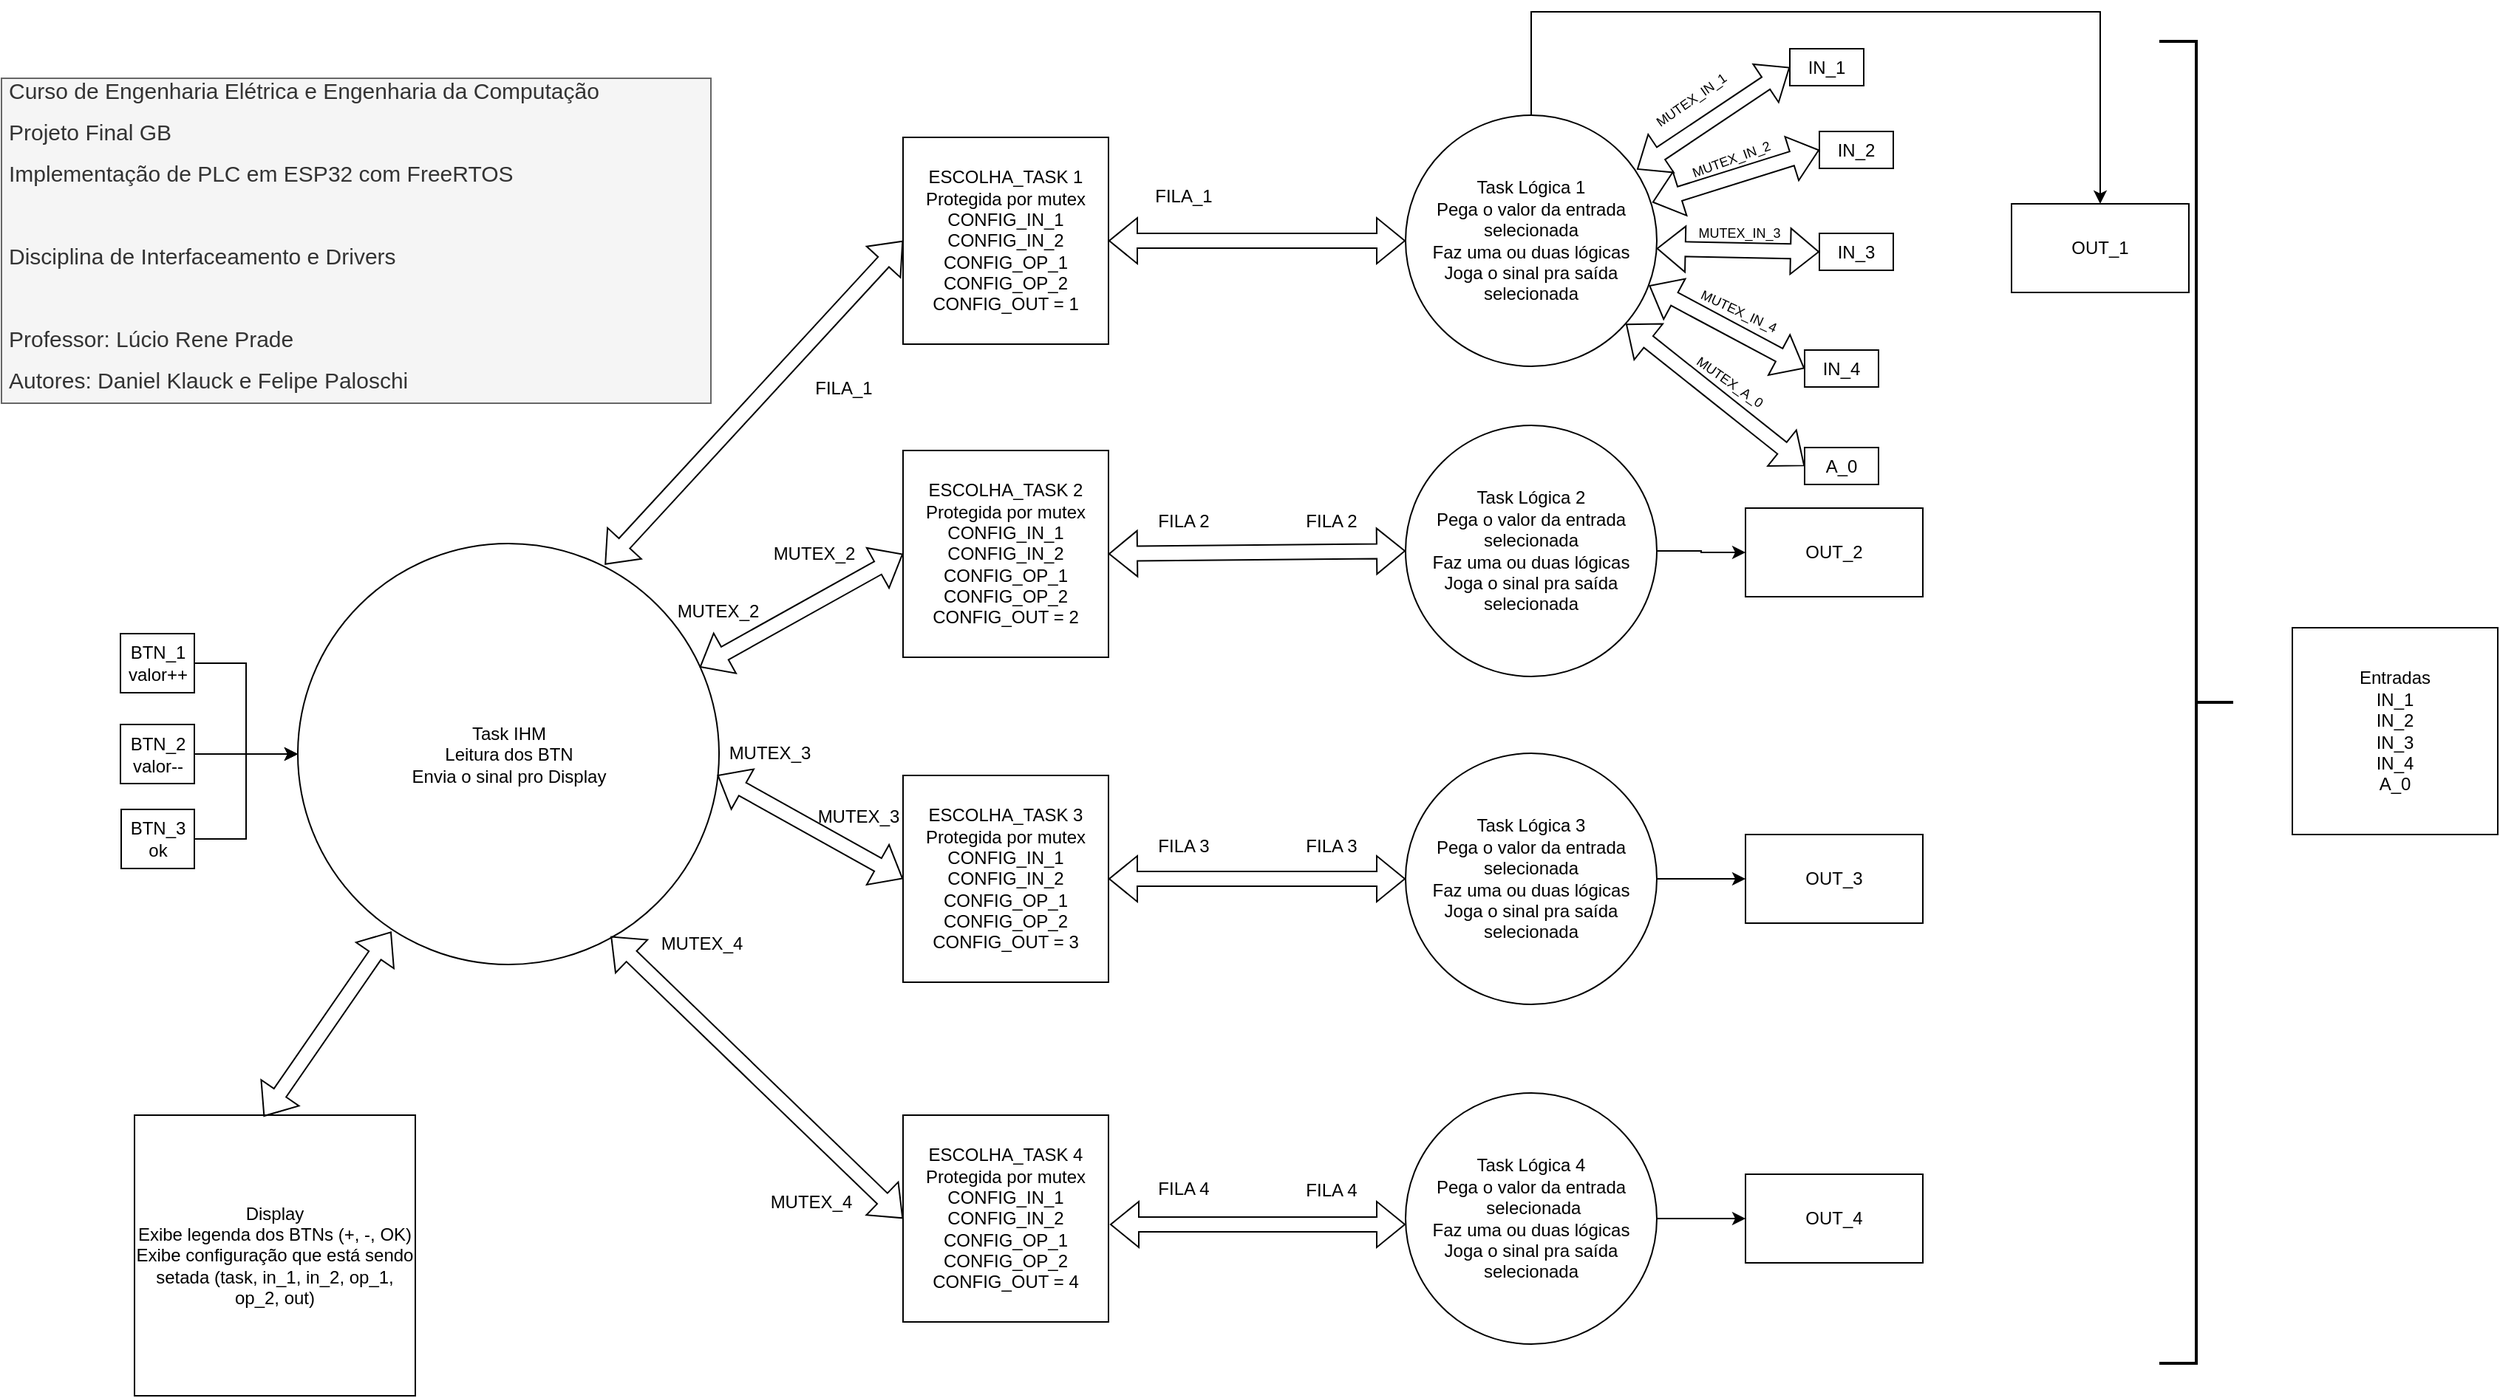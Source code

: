 <mxfile version="21.3.8" type="github">
  <diagram name="Página-1" id="CQQQ1_xxynBM_lZkvn02">
    <mxGraphModel dx="1974" dy="1803" grid="1" gridSize="10" guides="1" tooltips="1" connect="1" arrows="1" fold="1" page="1" pageScale="1" pageWidth="827" pageHeight="1169" math="0" shadow="0">
      <root>
        <mxCell id="0" />
        <mxCell id="1" parent="0" />
        <mxCell id="xhrllQ4y0iZZigfFHR5F-74" value="&lt;h1 style=&quot;font-size: 15px;&quot;&gt;&lt;span style=&quot;font-weight: normal;&quot;&gt;&lt;font style=&quot;font-size: 15px;&quot;&gt;Curso de Engenharia Elétrica e Engenharia da Computação&lt;/font&gt;&lt;/span&gt;&lt;/h1&gt;&lt;h1 style=&quot;font-size: 15px;&quot;&gt;&lt;span style=&quot;font-weight: normal;&quot;&gt;&lt;font style=&quot;font-size: 15px;&quot;&gt;Projeto Final GB&lt;/font&gt;&lt;/span&gt;&lt;/h1&gt;&lt;h1 style=&quot;font-size: 15px;&quot;&gt;&lt;span style=&quot;font-weight: normal;&quot;&gt;&lt;font style=&quot;font-size: 15px;&quot;&gt;Implementação de PLC em ESP32 com FreeRTOS&amp;nbsp;&lt;/font&gt;&lt;/span&gt;&lt;/h1&gt;&lt;h1 style=&quot;font-size: 15px;&quot;&gt;&lt;span style=&quot;font-weight: normal;&quot;&gt;&lt;font style=&quot;font-size: 15px;&quot;&gt;&amp;nbsp; &amp;nbsp; &amp;nbsp;&amp;nbsp;&lt;/font&gt;&lt;/span&gt;&lt;/h1&gt;&lt;h1 style=&quot;font-size: 15px;&quot;&gt;&lt;span style=&quot;font-weight: normal;&quot;&gt;&lt;font style=&quot;font-size: 15px;&quot;&gt;Disciplina de Interfaceamento e Drivers&lt;/font&gt;&lt;/span&gt;&lt;/h1&gt;&lt;h1 style=&quot;font-size: 15px;&quot;&gt;&lt;span style=&quot;font-weight: normal;&quot;&gt;&lt;font style=&quot;font-size: 15px;&quot;&gt;&amp;nbsp; &amp;nbsp;&lt;/font&gt;&lt;/span&gt;&lt;/h1&gt;&lt;h1 style=&quot;font-size: 15px;&quot;&gt;&lt;span style=&quot;font-weight: normal;&quot;&gt;&lt;font style=&quot;font-size: 15px;&quot;&gt;Professor: Lúcio Rene Prade&lt;/font&gt;&lt;/span&gt;&lt;/h1&gt;&lt;h1 style=&quot;font-size: 15px;&quot;&gt;&lt;span style=&quot;font-weight: normal;&quot;&gt;&lt;font style=&quot;font-size: 15px;&quot;&gt;Autores: Daniel Klauck e Felipe Paloschi&lt;/font&gt;&lt;/span&gt;&lt;/h1&gt;" style="text;html=1;strokeColor=#666666;fillColor=#f5f5f5;spacing=5;spacingTop=-20;whiteSpace=wrap;overflow=hidden;rounded=0;fontColor=#333333;" parent="1" vertex="1">
          <mxGeometry x="-90" y="35" width="480" height="220" as="geometry" />
        </mxCell>
        <mxCell id="xhrllQ4y0iZZigfFHR5F-16" value="Task IHM&lt;br&gt;Leitura dos BTN&lt;br&gt;Envia o sinal pro Display" style="ellipse;whiteSpace=wrap;html=1;aspect=fixed;" parent="1" vertex="1">
          <mxGeometry x="110.5" y="350" width="285" height="285" as="geometry" />
        </mxCell>
        <mxCell id="JOMztkwg43JhN15iyIVN-18" style="edgeStyle=orthogonalEdgeStyle;rounded=0;orthogonalLoop=1;jettySize=auto;html=1;exitX=0.5;exitY=0;exitDx=0;exitDy=0;entryX=0.5;entryY=0;entryDx=0;entryDy=0;" edge="1" parent="1" source="xhrllQ4y0iZZigfFHR5F-19" target="JOMztkwg43JhN15iyIVN-3">
          <mxGeometry relative="1" as="geometry">
            <Array as="points">
              <mxPoint x="945" y="-10" />
              <mxPoint x="1330" y="-10" />
            </Array>
          </mxGeometry>
        </mxCell>
        <mxCell id="xhrllQ4y0iZZigfFHR5F-19" value="Task Lógica 1&lt;br&gt;Pega o valor da entrada selecionada&lt;br&gt;Faz uma ou duas lógicas&lt;br&gt;Joga o sinal pra saída selecionada" style="ellipse;whiteSpace=wrap;html=1;aspect=fixed;" parent="1" vertex="1">
          <mxGeometry x="860" y="60" width="170" height="170" as="geometry" />
        </mxCell>
        <mxCell id="xhrllQ4y0iZZigfFHR5F-70" style="edgeStyle=orthogonalEdgeStyle;rounded=0;orthogonalLoop=1;jettySize=auto;html=1;entryX=0;entryY=0.5;entryDx=0;entryDy=0;" parent="1" source="xhrllQ4y0iZZigfFHR5F-20" target="xhrllQ4y0iZZigfFHR5F-67" edge="1">
          <mxGeometry relative="1" as="geometry" />
        </mxCell>
        <mxCell id="xhrllQ4y0iZZigfFHR5F-20" value="Task Lógica 2&lt;br&gt;Pega o valor da entrada selecionada&lt;br&gt;Faz uma ou duas lógicas&lt;br&gt;Joga o sinal pra saída selecionada" style="ellipse;whiteSpace=wrap;html=1;aspect=fixed;" parent="1" vertex="1">
          <mxGeometry x="860" y="270" width="170" height="170" as="geometry" />
        </mxCell>
        <mxCell id="xhrllQ4y0iZZigfFHR5F-72" style="edgeStyle=orthogonalEdgeStyle;rounded=0;orthogonalLoop=1;jettySize=auto;html=1;exitX=1;exitY=0.5;exitDx=0;exitDy=0;entryX=0;entryY=0.5;entryDx=0;entryDy=0;" parent="1" source="xhrllQ4y0iZZigfFHR5F-21" target="xhrllQ4y0iZZigfFHR5F-68" edge="1">
          <mxGeometry relative="1" as="geometry" />
        </mxCell>
        <mxCell id="xhrllQ4y0iZZigfFHR5F-21" value="Task Lógica 3&lt;br&gt;Pega o valor da entrada selecionada&lt;br&gt;Faz uma ou duas lógicas&lt;br&gt;Joga o sinal pra saída selecionada" style="ellipse;whiteSpace=wrap;html=1;aspect=fixed;" parent="1" vertex="1">
          <mxGeometry x="860" y="492" width="170" height="170" as="geometry" />
        </mxCell>
        <mxCell id="xhrllQ4y0iZZigfFHR5F-73" style="edgeStyle=orthogonalEdgeStyle;rounded=0;orthogonalLoop=1;jettySize=auto;html=1;entryX=0;entryY=0.5;entryDx=0;entryDy=0;" parent="1" source="xhrllQ4y0iZZigfFHR5F-22" target="xhrllQ4y0iZZigfFHR5F-69" edge="1">
          <mxGeometry relative="1" as="geometry" />
        </mxCell>
        <mxCell id="xhrllQ4y0iZZigfFHR5F-22" value="Task Lógica 4&lt;br&gt;Pega o valor da entrada&lt;br&gt;&amp;nbsp;selecionada&lt;br&gt;Faz uma ou duas lógicas&lt;br&gt;Joga o sinal pra saída selecionada" style="ellipse;whiteSpace=wrap;html=1;aspect=fixed;" parent="1" vertex="1">
          <mxGeometry x="860" y="722" width="170" height="170" as="geometry" />
        </mxCell>
        <mxCell id="xhrllQ4y0iZZigfFHR5F-23" value="Entradas&lt;br&gt;IN_1&lt;br&gt;IN_2&lt;br&gt;IN_3&lt;br&gt;IN_4&lt;br&gt;A_0" style="rounded=0;whiteSpace=wrap;html=1;" parent="1" vertex="1">
          <mxGeometry x="1460" y="407" width="139" height="140" as="geometry" />
        </mxCell>
        <mxCell id="xhrllQ4y0iZZigfFHR5F-24" value="ESCOLHA_TASK&amp;nbsp;1&lt;br&gt;Protegida por mutex&lt;br&gt;CONFIG_IN_1&lt;br&gt;CONFIG_IN_2&lt;br&gt;CONFIG_OP_1&lt;br&gt;CONFIG_OP_2&lt;br&gt;CONFIG_OUT = 1" style="rounded=0;whiteSpace=wrap;html=1;" parent="1" vertex="1">
          <mxGeometry x="520" y="75" width="139" height="140" as="geometry" />
        </mxCell>
        <mxCell id="xhrllQ4y0iZZigfFHR5F-29" style="edgeStyle=orthogonalEdgeStyle;rounded=0;orthogonalLoop=1;jettySize=auto;html=1;entryX=0;entryY=0.5;entryDx=0;entryDy=0;" parent="1" source="xhrllQ4y0iZZigfFHR5F-26" target="xhrllQ4y0iZZigfFHR5F-16" edge="1">
          <mxGeometry relative="1" as="geometry" />
        </mxCell>
        <mxCell id="xhrllQ4y0iZZigfFHR5F-26" value="BTN_1&lt;br&gt;valor++" style="rounded=0;whiteSpace=wrap;html=1;" parent="1" vertex="1">
          <mxGeometry x="-9.5" y="411" width="50" height="40" as="geometry" />
        </mxCell>
        <mxCell id="xhrllQ4y0iZZigfFHR5F-30" style="edgeStyle=orthogonalEdgeStyle;rounded=0;orthogonalLoop=1;jettySize=auto;html=1;" parent="1" source="xhrllQ4y0iZZigfFHR5F-27" target="xhrllQ4y0iZZigfFHR5F-16" edge="1">
          <mxGeometry relative="1" as="geometry" />
        </mxCell>
        <mxCell id="xhrllQ4y0iZZigfFHR5F-27" value="BTN_2&lt;br&gt;valor--" style="rounded=0;whiteSpace=wrap;html=1;" parent="1" vertex="1">
          <mxGeometry x="-9.5" y="472.5" width="50" height="40" as="geometry" />
        </mxCell>
        <mxCell id="xhrllQ4y0iZZigfFHR5F-31" style="edgeStyle=orthogonalEdgeStyle;rounded=0;orthogonalLoop=1;jettySize=auto;html=1;" parent="1" source="xhrllQ4y0iZZigfFHR5F-28" target="xhrllQ4y0iZZigfFHR5F-16" edge="1">
          <mxGeometry relative="1" as="geometry">
            <mxPoint x="90" y="530" as="targetPoint" />
          </mxGeometry>
        </mxCell>
        <mxCell id="xhrllQ4y0iZZigfFHR5F-28" value="BTN_3&lt;br&gt;ok" style="rounded=0;whiteSpace=wrap;html=1;" parent="1" vertex="1">
          <mxGeometry x="-9" y="530" width="49.5" height="40" as="geometry" />
        </mxCell>
        <mxCell id="xhrllQ4y0iZZigfFHR5F-32" value="ESCOLHA_TASK&amp;nbsp;2&lt;br&gt;Protegida por mutex&lt;br&gt;CONFIG_IN_1&lt;br&gt;CONFIG_IN_2&lt;br&gt;CONFIG_OP_1&lt;br&gt;CONFIG_OP_2&lt;br&gt;CONFIG_OUT = 2" style="rounded=0;whiteSpace=wrap;html=1;" parent="1" vertex="1">
          <mxGeometry x="520" y="287" width="139" height="140" as="geometry" />
        </mxCell>
        <mxCell id="xhrllQ4y0iZZigfFHR5F-33" value="ESCOLHA_TASK&amp;nbsp;3&lt;br&gt;Protegida por mutex&lt;br&gt;CONFIG_IN_1&lt;br&gt;CONFIG_IN_2&lt;br&gt;CONFIG_OP_1&lt;br&gt;CONFIG_OP_2&lt;br&gt;CONFIG_OUT = 3" style="rounded=0;whiteSpace=wrap;html=1;" parent="1" vertex="1">
          <mxGeometry x="520" y="507" width="139" height="140" as="geometry" />
        </mxCell>
        <mxCell id="xhrllQ4y0iZZigfFHR5F-34" value="ESCOLHA_TASK&amp;nbsp;4&lt;br&gt;Protegida por mutex&lt;br&gt;CONFIG_IN_1&lt;br&gt;CONFIG_IN_2&lt;br&gt;CONFIG_OP_1&lt;br&gt;CONFIG_OP_2&lt;br&gt;CONFIG_OUT = 4" style="rounded=0;whiteSpace=wrap;html=1;" parent="1" vertex="1">
          <mxGeometry x="520" y="737" width="139" height="140" as="geometry" />
        </mxCell>
        <mxCell id="xhrllQ4y0iZZigfFHR5F-36" value="" style="shape=flexArrow;endArrow=classic;startArrow=classic;html=1;rounded=0;entryX=0;entryY=0.5;entryDx=0;entryDy=0;exitX=0.729;exitY=0.05;exitDx=0;exitDy=0;exitPerimeter=0;" parent="1" source="xhrllQ4y0iZZigfFHR5F-16" target="xhrllQ4y0iZZigfFHR5F-24" edge="1">
          <mxGeometry width="100" height="100" relative="1" as="geometry">
            <mxPoint x="414" y="255" as="sourcePoint" />
            <mxPoint x="514" y="155" as="targetPoint" />
          </mxGeometry>
        </mxCell>
        <mxCell id="xhrllQ4y0iZZigfFHR5F-37" value="" style="shape=flexArrow;endArrow=classic;startArrow=classic;html=1;rounded=0;entryX=0;entryY=0.5;entryDx=0;entryDy=0;exitX=0.954;exitY=0.294;exitDx=0;exitDy=0;exitPerimeter=0;" parent="1" source="xhrllQ4y0iZZigfFHR5F-16" target="xhrllQ4y0iZZigfFHR5F-32" edge="1">
          <mxGeometry width="100" height="100" relative="1" as="geometry">
            <mxPoint x="350" y="636" as="sourcePoint" />
            <mxPoint x="524" y="411" as="targetPoint" />
          </mxGeometry>
        </mxCell>
        <mxCell id="xhrllQ4y0iZZigfFHR5F-38" value="" style="shape=flexArrow;endArrow=classic;startArrow=classic;html=1;rounded=0;entryX=0;entryY=0.5;entryDx=0;entryDy=0;exitX=0.996;exitY=0.55;exitDx=0;exitDy=0;exitPerimeter=0;" parent="1" source="xhrllQ4y0iZZigfFHR5F-16" target="xhrllQ4y0iZZigfFHR5F-33" edge="1">
          <mxGeometry width="100" height="100" relative="1" as="geometry">
            <mxPoint x="360" y="400" as="sourcePoint" />
            <mxPoint x="534" y="175" as="targetPoint" />
          </mxGeometry>
        </mxCell>
        <mxCell id="xhrllQ4y0iZZigfFHR5F-39" value="" style="shape=flexArrow;endArrow=classic;startArrow=classic;html=1;rounded=0;exitX=0.743;exitY=0.933;exitDx=0;exitDy=0;exitPerimeter=0;entryX=0;entryY=0.5;entryDx=0;entryDy=0;" parent="1" source="xhrllQ4y0iZZigfFHR5F-16" target="xhrllQ4y0iZZigfFHR5F-34" edge="1">
          <mxGeometry width="100" height="100" relative="1" as="geometry">
            <mxPoint x="370" y="410" as="sourcePoint" />
            <mxPoint x="544" y="185" as="targetPoint" />
          </mxGeometry>
        </mxCell>
        <mxCell id="xhrllQ4y0iZZigfFHR5F-40" value="FILA_1" style="text;html=1;strokeColor=none;fillColor=none;align=center;verticalAlign=middle;whiteSpace=wrap;rounded=0;" parent="1" vertex="1">
          <mxGeometry x="450" y="230" width="60" height="30" as="geometry" />
        </mxCell>
        <mxCell id="xhrllQ4y0iZZigfFHR5F-42" value="MUTEX_2" style="text;html=1;strokeColor=none;fillColor=none;align=center;verticalAlign=middle;whiteSpace=wrap;rounded=0;" parent="1" vertex="1">
          <mxGeometry x="365" y="381" width="60" height="30" as="geometry" />
        </mxCell>
        <mxCell id="xhrllQ4y0iZZigfFHR5F-43" value="MUTEX_2" style="text;html=1;strokeColor=none;fillColor=none;align=center;verticalAlign=middle;whiteSpace=wrap;rounded=0;" parent="1" vertex="1">
          <mxGeometry x="430" y="342" width="60" height="30" as="geometry" />
        </mxCell>
        <mxCell id="xhrllQ4y0iZZigfFHR5F-44" value="MUTEX_3" style="text;html=1;strokeColor=none;fillColor=none;align=center;verticalAlign=middle;whiteSpace=wrap;rounded=0;" parent="1" vertex="1">
          <mxGeometry x="400" y="477" width="60" height="30" as="geometry" />
        </mxCell>
        <mxCell id="xhrllQ4y0iZZigfFHR5F-45" value="MUTEX_3" style="text;html=1;strokeColor=none;fillColor=none;align=center;verticalAlign=middle;whiteSpace=wrap;rounded=0;" parent="1" vertex="1">
          <mxGeometry x="460" y="520" width="60" height="30" as="geometry" />
        </mxCell>
        <mxCell id="xhrllQ4y0iZZigfFHR5F-46" value="MUTEX_4" style="text;html=1;strokeColor=none;fillColor=none;align=center;verticalAlign=middle;whiteSpace=wrap;rounded=0;" parent="1" vertex="1">
          <mxGeometry x="354" y="606" width="60" height="30" as="geometry" />
        </mxCell>
        <mxCell id="xhrllQ4y0iZZigfFHR5F-47" value="MUTEX_4" style="text;html=1;strokeColor=none;fillColor=none;align=center;verticalAlign=middle;whiteSpace=wrap;rounded=0;" parent="1" vertex="1">
          <mxGeometry x="428" y="781" width="60" height="30" as="geometry" />
        </mxCell>
        <mxCell id="xhrllQ4y0iZZigfFHR5F-48" value="" style="shape=flexArrow;endArrow=classic;startArrow=classic;html=1;rounded=0;entryX=0;entryY=0.5;entryDx=0;entryDy=0;exitX=1;exitY=0.5;exitDx=0;exitDy=0;" parent="1" source="xhrllQ4y0iZZigfFHR5F-24" target="xhrllQ4y0iZZigfFHR5F-19" edge="1">
          <mxGeometry width="100" height="100" relative="1" as="geometry">
            <mxPoint x="880" y="269" as="sourcePoint" />
            <mxPoint x="1082" y="50" as="targetPoint" />
          </mxGeometry>
        </mxCell>
        <mxCell id="xhrllQ4y0iZZigfFHR5F-49" value="" style="shape=flexArrow;endArrow=classic;startArrow=classic;html=1;rounded=0;exitX=1;exitY=0.5;exitDx=0;exitDy=0;entryX=0;entryY=0.5;entryDx=0;entryDy=0;" parent="1" source="xhrllQ4y0iZZigfFHR5F-32" target="xhrllQ4y0iZZigfFHR5F-20" edge="1">
          <mxGeometry width="100" height="100" relative="1" as="geometry">
            <mxPoint x="669" y="356.5" as="sourcePoint" />
            <mxPoint x="820" y="410" as="targetPoint" />
          </mxGeometry>
        </mxCell>
        <mxCell id="xhrllQ4y0iZZigfFHR5F-50" value="" style="shape=flexArrow;endArrow=classic;startArrow=classic;html=1;rounded=0;exitX=1;exitY=0.5;exitDx=0;exitDy=0;entryX=0;entryY=0.5;entryDx=0;entryDy=0;" parent="1" source="xhrllQ4y0iZZigfFHR5F-33" target="xhrllQ4y0iZZigfFHR5F-21" edge="1">
          <mxGeometry width="100" height="100" relative="1" as="geometry">
            <mxPoint x="669" y="590" as="sourcePoint" />
            <mxPoint x="870" y="588" as="targetPoint" />
          </mxGeometry>
        </mxCell>
        <mxCell id="xhrllQ4y0iZZigfFHR5F-51" value="" style="shape=flexArrow;endArrow=classic;startArrow=classic;html=1;rounded=0;" parent="1" edge="1">
          <mxGeometry width="100" height="100" relative="1" as="geometry">
            <mxPoint x="660" y="811" as="sourcePoint" />
            <mxPoint x="860" y="811" as="targetPoint" />
          </mxGeometry>
        </mxCell>
        <mxCell id="xhrllQ4y0iZZigfFHR5F-54" value="FILA 2" style="text;html=1;strokeColor=none;fillColor=none;align=center;verticalAlign=middle;whiteSpace=wrap;rounded=0;" parent="1" vertex="1">
          <mxGeometry x="680" y="320" width="60" height="30" as="geometry" />
        </mxCell>
        <mxCell id="xhrllQ4y0iZZigfFHR5F-55" value="FILA 2" style="text;html=1;strokeColor=none;fillColor=none;align=center;verticalAlign=middle;whiteSpace=wrap;rounded=0;" parent="1" vertex="1">
          <mxGeometry x="780" y="320" width="60" height="30" as="geometry" />
        </mxCell>
        <mxCell id="xhrllQ4y0iZZigfFHR5F-56" value="FILA 3" style="text;html=1;strokeColor=none;fillColor=none;align=center;verticalAlign=middle;whiteSpace=wrap;rounded=0;" parent="1" vertex="1">
          <mxGeometry x="680" y="540" width="60" height="30" as="geometry" />
        </mxCell>
        <mxCell id="xhrllQ4y0iZZigfFHR5F-57" value="FILA 3" style="text;html=1;strokeColor=none;fillColor=none;align=center;verticalAlign=middle;whiteSpace=wrap;rounded=0;" parent="1" vertex="1">
          <mxGeometry x="780" y="540" width="60" height="30" as="geometry" />
        </mxCell>
        <mxCell id="xhrllQ4y0iZZigfFHR5F-58" value="FILA 4" style="text;html=1;strokeColor=none;fillColor=none;align=center;verticalAlign=middle;whiteSpace=wrap;rounded=0;" parent="1" vertex="1">
          <mxGeometry x="680" y="772" width="60" height="30" as="geometry" />
        </mxCell>
        <mxCell id="xhrllQ4y0iZZigfFHR5F-59" value="FILA 4" style="text;html=1;strokeColor=none;fillColor=none;align=center;verticalAlign=middle;whiteSpace=wrap;rounded=0;" parent="1" vertex="1">
          <mxGeometry x="780" y="773" width="60" height="30" as="geometry" />
        </mxCell>
        <mxCell id="xhrllQ4y0iZZigfFHR5F-60" value="Display&lt;br&gt;Exibe legenda dos BTNs (+, -, OK)&lt;br&gt;Exibe configuração que está sendo setada (task, in_1, in_2, op_1, op_2, out)" style="whiteSpace=wrap;html=1;aspect=fixed;" parent="1" vertex="1">
          <mxGeometry y="737" width="190" height="190" as="geometry" />
        </mxCell>
        <mxCell id="xhrllQ4y0iZZigfFHR5F-61" value="" style="shape=flexArrow;endArrow=classic;startArrow=classic;html=1;rounded=0;entryX=0.222;entryY=0.922;entryDx=0;entryDy=0;exitX=0.46;exitY=0.005;exitDx=0;exitDy=0;exitPerimeter=0;entryPerimeter=0;" parent="1" source="xhrllQ4y0iZZigfFHR5F-60" target="xhrllQ4y0iZZigfFHR5F-16" edge="1">
          <mxGeometry width="100" height="100" relative="1" as="geometry">
            <mxPoint x="40.5" y="712" as="sourcePoint" />
            <mxPoint x="178.5" y="635" as="targetPoint" />
          </mxGeometry>
        </mxCell>
        <mxCell id="xhrllQ4y0iZZigfFHR5F-64" value="" style="strokeWidth=2;html=1;shape=mxgraph.flowchart.annotation_2;align=left;labelPosition=right;pointerEvents=1;rotation=-180;" parent="1" vertex="1">
          <mxGeometry x="1370" y="10" width="50" height="895" as="geometry" />
        </mxCell>
        <mxCell id="xhrllQ4y0iZZigfFHR5F-65" value="IN_1" style="rounded=0;whiteSpace=wrap;html=1;" parent="1" vertex="1">
          <mxGeometry x="1120" y="15" width="50" height="25" as="geometry" />
        </mxCell>
        <mxCell id="xhrllQ4y0iZZigfFHR5F-67" value="OUT_2" style="rounded=0;whiteSpace=wrap;html=1;" parent="1" vertex="1">
          <mxGeometry x="1090" y="326" width="120" height="60" as="geometry" />
        </mxCell>
        <mxCell id="xhrllQ4y0iZZigfFHR5F-68" value="OUT_3" style="rounded=0;whiteSpace=wrap;html=1;" parent="1" vertex="1">
          <mxGeometry x="1090" y="547" width="120" height="60" as="geometry" />
        </mxCell>
        <mxCell id="xhrllQ4y0iZZigfFHR5F-69" value="OUT_4" style="rounded=0;whiteSpace=wrap;html=1;" parent="1" vertex="1">
          <mxGeometry x="1090" y="777" width="120" height="60" as="geometry" />
        </mxCell>
        <mxCell id="JOMztkwg43JhN15iyIVN-1" value="FILA_1" style="text;html=1;strokeColor=none;fillColor=none;align=center;verticalAlign=middle;whiteSpace=wrap;rounded=0;" vertex="1" parent="1">
          <mxGeometry x="680" y="100" width="60" height="30" as="geometry" />
        </mxCell>
        <mxCell id="JOMztkwg43JhN15iyIVN-3" value="OUT_1" style="rounded=0;whiteSpace=wrap;html=1;" vertex="1" parent="1">
          <mxGeometry x="1270" y="120" width="120" height="60" as="geometry" />
        </mxCell>
        <mxCell id="JOMztkwg43JhN15iyIVN-4" value="IN_2" style="rounded=0;whiteSpace=wrap;html=1;" vertex="1" parent="1">
          <mxGeometry x="1140" y="71" width="50" height="25" as="geometry" />
        </mxCell>
        <mxCell id="JOMztkwg43JhN15iyIVN-5" value="IN_3" style="rounded=0;whiteSpace=wrap;html=1;" vertex="1" parent="1">
          <mxGeometry x="1140" y="140" width="50" height="25" as="geometry" />
        </mxCell>
        <mxCell id="JOMztkwg43JhN15iyIVN-6" value="IN_4" style="rounded=0;whiteSpace=wrap;html=1;" vertex="1" parent="1">
          <mxGeometry x="1130" y="219" width="50" height="25" as="geometry" />
        </mxCell>
        <mxCell id="JOMztkwg43JhN15iyIVN-7" value="A_0" style="rounded=0;whiteSpace=wrap;html=1;" vertex="1" parent="1">
          <mxGeometry x="1130" y="285" width="50" height="25" as="geometry" />
        </mxCell>
        <mxCell id="JOMztkwg43JhN15iyIVN-8" value="" style="shape=flexArrow;endArrow=classic;startArrow=classic;html=1;rounded=0;exitX=0.921;exitY=0.216;exitDx=0;exitDy=0;exitPerimeter=0;entryX=0;entryY=0.5;entryDx=0;entryDy=0;" edge="1" parent="1" source="xhrllQ4y0iZZigfFHR5F-19" target="xhrllQ4y0iZZigfFHR5F-65">
          <mxGeometry width="100" height="100" relative="1" as="geometry">
            <mxPoint x="1020" y="95" as="sourcePoint" />
            <mxPoint x="1108" y="50" as="targetPoint" />
          </mxGeometry>
        </mxCell>
        <mxCell id="JOMztkwg43JhN15iyIVN-9" value="" style="shape=flexArrow;endArrow=classic;startArrow=classic;html=1;rounded=0;exitX=0.982;exitY=0.347;exitDx=0;exitDy=0;exitPerimeter=0;entryX=0;entryY=0.5;entryDx=0;entryDy=0;" edge="1" parent="1" source="xhrllQ4y0iZZigfFHR5F-19" target="JOMztkwg43JhN15iyIVN-4">
          <mxGeometry width="100" height="100" relative="1" as="geometry">
            <mxPoint x="1030" y="117" as="sourcePoint" />
            <mxPoint x="1133" y="68" as="targetPoint" />
          </mxGeometry>
        </mxCell>
        <mxCell id="JOMztkwg43JhN15iyIVN-10" value="" style="shape=flexArrow;endArrow=classic;startArrow=classic;html=1;rounded=0;exitX=0.999;exitY=0.531;exitDx=0;exitDy=0;exitPerimeter=0;entryX=0;entryY=0.5;entryDx=0;entryDy=0;" edge="1" parent="1" source="xhrllQ4y0iZZigfFHR5F-19" target="JOMztkwg43JhN15iyIVN-5">
          <mxGeometry width="100" height="100" relative="1" as="geometry">
            <mxPoint x="1037" y="158" as="sourcePoint" />
            <mxPoint x="1130" y="132" as="targetPoint" />
          </mxGeometry>
        </mxCell>
        <mxCell id="JOMztkwg43JhN15iyIVN-11" value="" style="shape=flexArrow;endArrow=classic;startArrow=classic;html=1;rounded=0;exitX=0.969;exitY=0.678;exitDx=0;exitDy=0;exitPerimeter=0;entryX=0;entryY=0.5;entryDx=0;entryDy=0;" edge="1" parent="1" source="xhrllQ4y0iZZigfFHR5F-19" target="JOMztkwg43JhN15iyIVN-6">
          <mxGeometry width="100" height="100" relative="1" as="geometry">
            <mxPoint x="1030" y="187" as="sourcePoint" />
            <mxPoint x="1120" y="180" as="targetPoint" />
          </mxGeometry>
        </mxCell>
        <mxCell id="JOMztkwg43JhN15iyIVN-12" value="" style="shape=flexArrow;endArrow=classic;startArrow=classic;html=1;rounded=0;exitX=0.877;exitY=0.831;exitDx=0;exitDy=0;exitPerimeter=0;entryX=0;entryY=0.5;entryDx=0;entryDy=0;" edge="1" parent="1" source="xhrllQ4y0iZZigfFHR5F-19" target="JOMztkwg43JhN15iyIVN-7">
          <mxGeometry width="100" height="100" relative="1" as="geometry">
            <mxPoint x="1020" y="217" as="sourcePoint" />
            <mxPoint x="1115" y="235" as="targetPoint" />
          </mxGeometry>
        </mxCell>
        <mxCell id="JOMztkwg43JhN15iyIVN-13" value="&lt;font style=&quot;font-size: 9px;&quot;&gt;MUTEX_IN_1&lt;/font&gt;" style="text;html=1;strokeColor=none;fillColor=none;align=center;verticalAlign=middle;whiteSpace=wrap;rounded=0;rotation=-35;" vertex="1" parent="1">
          <mxGeometry x="1022.87" y="39.1" width="60" height="20" as="geometry" />
        </mxCell>
        <mxCell id="JOMztkwg43JhN15iyIVN-14" value="&lt;font style=&quot;font-size: 9px;&quot;&gt;MUTEX_IN_2&lt;/font&gt;" style="text;html=1;strokeColor=none;fillColor=none;align=center;verticalAlign=middle;whiteSpace=wrap;rounded=0;rotation=-20;" vertex="1" parent="1">
          <mxGeometry x="1050" y="81" width="60" height="15" as="geometry" />
        </mxCell>
        <mxCell id="JOMztkwg43JhN15iyIVN-15" value="&lt;font style=&quot;font-size: 9px;&quot;&gt;MUTEX_IN_3&lt;/font&gt;" style="text;html=1;strokeColor=none;fillColor=none;align=center;verticalAlign=middle;whiteSpace=wrap;rounded=0;" vertex="1" parent="1">
          <mxGeometry x="1056" y="129" width="60" height="20" as="geometry" />
        </mxCell>
        <mxCell id="JOMztkwg43JhN15iyIVN-16" value="&lt;font style=&quot;font-size: 9px;&quot;&gt;MUTEX_IN_4&lt;/font&gt;" style="text;html=1;strokeColor=none;fillColor=none;align=center;verticalAlign=middle;whiteSpace=wrap;rounded=0;rotation=25;" vertex="1" parent="1">
          <mxGeometry x="1056" y="182" width="60" height="20" as="geometry" />
        </mxCell>
        <mxCell id="JOMztkwg43JhN15iyIVN-17" value="&lt;font style=&quot;font-size: 9px;&quot;&gt;MUTEX_A_0&lt;/font&gt;" style="text;html=1;strokeColor=none;fillColor=none;align=center;verticalAlign=middle;whiteSpace=wrap;rounded=0;rotation=35;" vertex="1" parent="1">
          <mxGeometry x="1050" y="230" width="60" height="20" as="geometry" />
        </mxCell>
      </root>
    </mxGraphModel>
  </diagram>
</mxfile>

